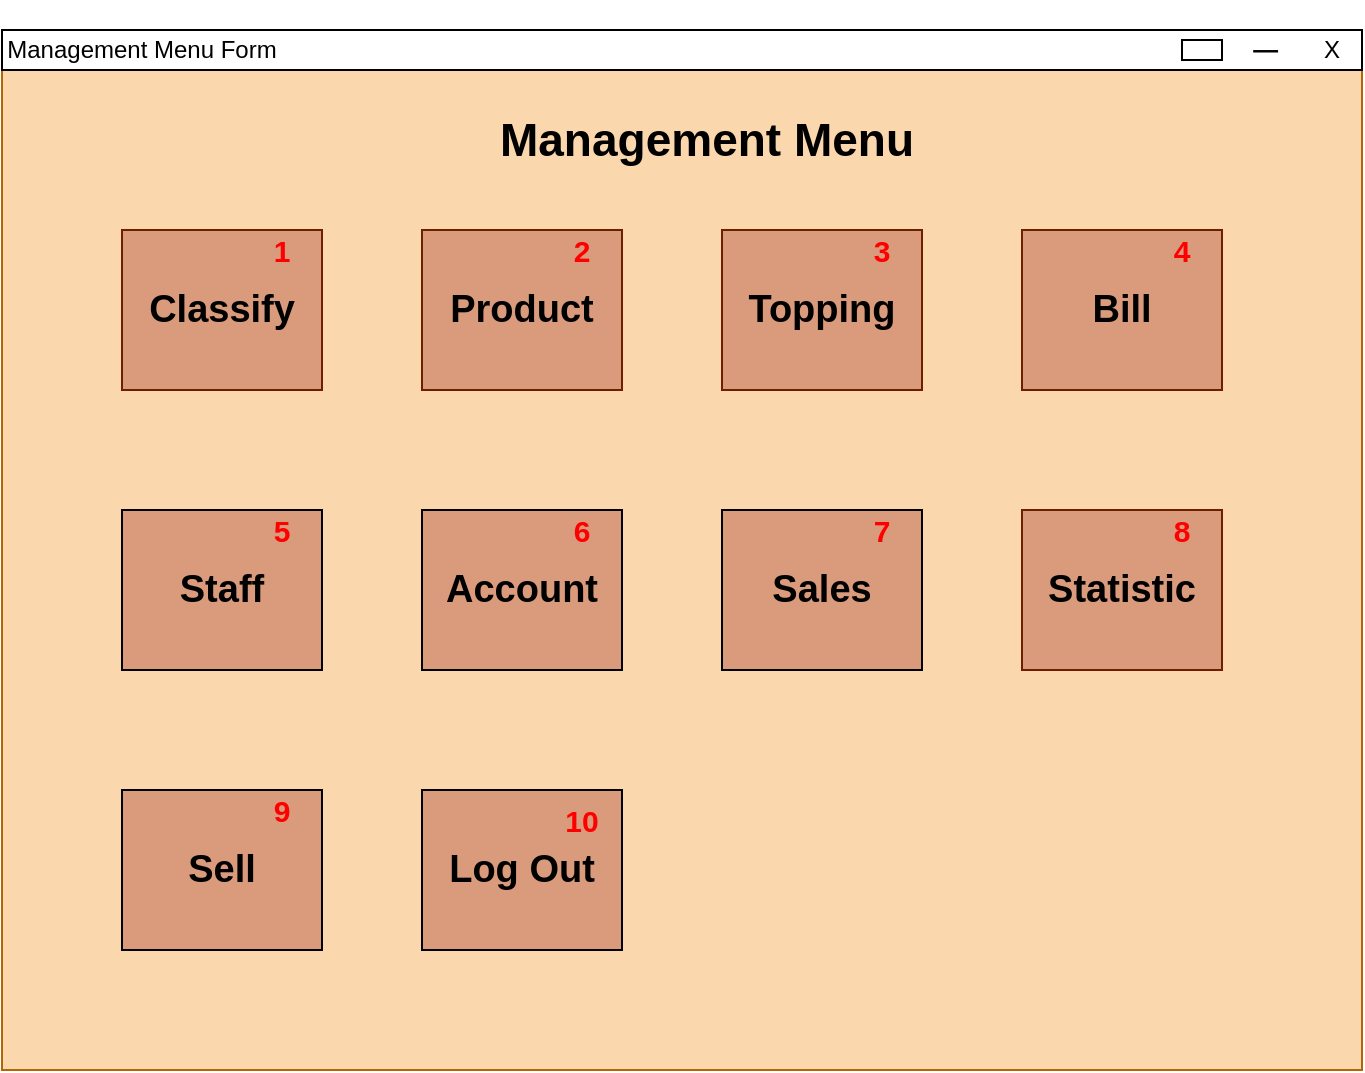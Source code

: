 <mxfile version="16.4.11" type="device"><diagram id="LgG2DfSRmJAW24Vnb_rf" name="Page-1"><mxGraphModel dx="1038" dy="641" grid="1" gridSize="10" guides="1" tooltips="1" connect="1" arrows="1" fold="1" page="1" pageScale="1" pageWidth="850" pageHeight="1100" math="0" shadow="0"><root><mxCell id="0"/><mxCell id="1" parent="0"/><mxCell id="U1MEJam03Ir8D-3Xokls-1" value="" style="rounded=0;whiteSpace=wrap;html=1;fillColor=#fad7ac;strokeColor=#b46504;" vertex="1" parent="1"><mxGeometry x="80" y="60" width="680" height="500" as="geometry"/></mxCell><mxCell id="U1MEJam03Ir8D-3Xokls-2" value="" style="rounded=0;whiteSpace=wrap;html=1;" vertex="1" parent="1"><mxGeometry x="80" y="40" width="680" height="20" as="geometry"/></mxCell><mxCell id="U1MEJam03Ir8D-3Xokls-3" value="" style="rounded=0;whiteSpace=wrap;html=1;" vertex="1" parent="1"><mxGeometry x="670" y="45" width="20" height="10" as="geometry"/></mxCell><mxCell id="U1MEJam03Ir8D-3Xokls-4" value="X" style="text;html=1;strokeColor=none;fillColor=none;align=center;verticalAlign=middle;whiteSpace=wrap;rounded=0;" vertex="1" parent="1"><mxGeometry x="730" y="40" width="30" height="20" as="geometry"/></mxCell><mxCell id="U1MEJam03Ir8D-3Xokls-5" value="&lt;p class=&quot;MsoListParagraph&quot; style=&quot;margin-left: 55.2pt ; text-align: justify ; line-height: 150%&quot;&gt;&lt;b&gt;&lt;span style=&quot;font-size: 13.0pt ; line-height: 150% ; font-family: &amp;#34;times new roman&amp;#34; , serif&quot;&gt;─&lt;/span&gt;&lt;/b&gt;&lt;/p&gt;" style="text;html=1;strokeColor=none;fillColor=none;align=center;verticalAlign=middle;whiteSpace=wrap;rounded=0;" vertex="1" parent="1"><mxGeometry x="660" y="40" width="30" height="20" as="geometry"/></mxCell><mxCell id="U1MEJam03Ir8D-3Xokls-6" value="Management Menu Form" style="text;html=1;strokeColor=none;fillColor=none;align=center;verticalAlign=middle;whiteSpace=wrap;rounded=0;" vertex="1" parent="1"><mxGeometry x="80" y="35" width="140" height="30" as="geometry"/></mxCell><mxCell id="U1MEJam03Ir8D-3Xokls-7" value="&lt;font size=&quot;1&quot;&gt;&lt;b style=&quot;font-size: 23px&quot;&gt;Management Menu&lt;/b&gt;&lt;/font&gt;" style="text;html=1;strokeColor=none;fillColor=none;align=center;verticalAlign=middle;whiteSpace=wrap;rounded=0;" vertex="1" parent="1"><mxGeometry x="325" y="80" width="215" height="30" as="geometry"/></mxCell><mxCell id="U1MEJam03Ir8D-3Xokls-9" value="" style="rounded=0;whiteSpace=wrap;html=1;fontSize=19;strokeColor=#6D1F00;fillColor=#DA9A7C;fontColor=#ffffff;" vertex="1" parent="1"><mxGeometry x="140" y="140" width="100" height="80" as="geometry"/></mxCell><mxCell id="U1MEJam03Ir8D-3Xokls-10" value="" style="rounded=0;whiteSpace=wrap;html=1;fontSize=19;strokeColor=#6D1F00;fillColor=#DA9A7C;fontColor=#ffffff;" vertex="1" parent="1"><mxGeometry x="290" y="140" width="100" height="80" as="geometry"/></mxCell><mxCell id="U1MEJam03Ir8D-3Xokls-11" value="" style="rounded=0;whiteSpace=wrap;html=1;fontSize=19;strokeColor=#6D1F00;fillColor=#DA9A7C;fontColor=#ffffff;" vertex="1" parent="1"><mxGeometry x="440" y="140" width="100" height="80" as="geometry"/></mxCell><mxCell id="U1MEJam03Ir8D-3Xokls-12" value="" style="rounded=0;whiteSpace=wrap;html=1;fontSize=19;strokeColor=#6D1F00;fillColor=#DA9A7C;fontColor=#ffffff;" vertex="1" parent="1"><mxGeometry x="590" y="140" width="100" height="80" as="geometry"/></mxCell><mxCell id="U1MEJam03Ir8D-3Xokls-13" value="" style="rounded=0;whiteSpace=wrap;html=1;fontSize=19;strokeColor=#6D1F00;fillColor=#DA9A7C;fontColor=#ffffff;" vertex="1" parent="1"><mxGeometry x="590" y="280" width="100" height="80" as="geometry"/></mxCell><mxCell id="U1MEJam03Ir8D-3Xokls-14" value="&lt;span style=&quot;color: rgba(0 , 0 , 0 , 0) ; font-family: monospace ; font-size: 0px&quot;&gt;%3CmxGraphModel%3E%3Croot%3E%3CmxCell%20id%3D%220%22%2F%3E%3CmxCell%20id%3D%221%22%20parent%3D%220%22%2F%3E%3CmxCell%20id%3D%222%22%20value%3D%22%22%20style%3D%22rounded%3D0%3BwhiteSpace%3Dwrap%3Bhtml%3D1%3BfontSize%3D19%3B%22%20vertex%3D%221%22%20parent%3D%221%22%3E%3CmxGeometry%20x%3D%22140%22%20y%3D%22140%22%20width%3D%22100%22%20height%3D%2280%22%20as%3D%22geometry%22%2F%3E%3C%2FmxCell%3E%3C%2Froot%3E%3C%2FmxGraphModel%3E&lt;/span&gt;" style="rounded=0;whiteSpace=wrap;html=1;fontSize=19;fillColor=#DA9A7C;" vertex="1" parent="1"><mxGeometry x="140" y="420" width="100" height="80" as="geometry"/></mxCell><mxCell id="U1MEJam03Ir8D-3Xokls-15" value="" style="rounded=0;whiteSpace=wrap;html=1;fontSize=19;fillColor=#DA9A7C;" vertex="1" parent="1"><mxGeometry x="440" y="280" width="100" height="80" as="geometry"/></mxCell><mxCell id="U1MEJam03Ir8D-3Xokls-16" value="" style="rounded=0;whiteSpace=wrap;html=1;fontSize=19;fillColor=#DA9A7C;" vertex="1" parent="1"><mxGeometry x="140" y="280" width="100" height="80" as="geometry"/></mxCell><mxCell id="U1MEJam03Ir8D-3Xokls-17" value="" style="rounded=0;whiteSpace=wrap;html=1;fontSize=19;fillColor=#DA9A7C;" vertex="1" parent="1"><mxGeometry x="290" y="280" width="100" height="80" as="geometry"/></mxCell><mxCell id="U1MEJam03Ir8D-3Xokls-18" value="" style="rounded=0;whiteSpace=wrap;html=1;fontSize=19;fillColor=#DA9A7C;" vertex="1" parent="1"><mxGeometry x="290" y="420" width="100" height="80" as="geometry"/></mxCell><mxCell id="U1MEJam03Ir8D-3Xokls-19" value="&lt;b&gt;Classify&lt;/b&gt;" style="text;html=1;strokeColor=none;fillColor=none;align=center;verticalAlign=middle;whiteSpace=wrap;rounded=0;fontSize=19;" vertex="1" parent="1"><mxGeometry x="160" y="165" width="60" height="30" as="geometry"/></mxCell><mxCell id="U1MEJam03Ir8D-3Xokls-22" value="&lt;b&gt;Product&lt;/b&gt;" style="text;html=1;strokeColor=none;fillColor=none;align=center;verticalAlign=middle;whiteSpace=wrap;rounded=0;fontSize=19;" vertex="1" parent="1"><mxGeometry x="310" y="165" width="60" height="30" as="geometry"/></mxCell><mxCell id="U1MEJam03Ir8D-3Xokls-23" value="&lt;b&gt;Topping&lt;/b&gt;" style="text;html=1;strokeColor=none;fillColor=none;align=center;verticalAlign=middle;whiteSpace=wrap;rounded=0;fontSize=19;" vertex="1" parent="1"><mxGeometry x="460" y="165" width="60" height="30" as="geometry"/></mxCell><mxCell id="U1MEJam03Ir8D-3Xokls-24" value="&lt;b&gt;Bill&lt;/b&gt;" style="text;html=1;strokeColor=none;fillColor=none;align=center;verticalAlign=middle;whiteSpace=wrap;rounded=0;fontSize=19;" vertex="1" parent="1"><mxGeometry x="610" y="165" width="60" height="30" as="geometry"/></mxCell><mxCell id="U1MEJam03Ir8D-3Xokls-25" value="&lt;b&gt;Staff&lt;/b&gt;" style="text;html=1;strokeColor=none;fillColor=none;align=center;verticalAlign=middle;whiteSpace=wrap;rounded=0;fontSize=19;" vertex="1" parent="1"><mxGeometry x="160" y="305" width="60" height="30" as="geometry"/></mxCell><mxCell id="U1MEJam03Ir8D-3Xokls-26" value="&lt;b&gt;Account&lt;/b&gt;" style="text;html=1;strokeColor=none;fillColor=none;align=center;verticalAlign=middle;whiteSpace=wrap;rounded=0;fontSize=19;" vertex="1" parent="1"><mxGeometry x="310" y="305" width="60" height="30" as="geometry"/></mxCell><mxCell id="U1MEJam03Ir8D-3Xokls-27" value="&lt;b&gt;Sales&lt;/b&gt;" style="text;html=1;strokeColor=none;fillColor=none;align=center;verticalAlign=middle;whiteSpace=wrap;rounded=0;fontSize=19;" vertex="1" parent="1"><mxGeometry x="460" y="305" width="60" height="30" as="geometry"/></mxCell><mxCell id="U1MEJam03Ir8D-3Xokls-28" value="&lt;b&gt;Statistic&lt;/b&gt;" style="text;html=1;strokeColor=none;fillColor=none;align=center;verticalAlign=middle;whiteSpace=wrap;rounded=0;fontSize=19;" vertex="1" parent="1"><mxGeometry x="610" y="305" width="60" height="30" as="geometry"/></mxCell><mxCell id="U1MEJam03Ir8D-3Xokls-29" value="&lt;b&gt;Sell&lt;/b&gt;" style="text;html=1;strokeColor=none;fillColor=none;align=center;verticalAlign=middle;whiteSpace=wrap;rounded=0;fontSize=19;" vertex="1" parent="1"><mxGeometry x="160" y="445" width="60" height="30" as="geometry"/></mxCell><mxCell id="U1MEJam03Ir8D-3Xokls-30" value="&lt;b&gt;Log Out&lt;/b&gt;" style="text;html=1;strokeColor=none;fillColor=none;align=center;verticalAlign=middle;whiteSpace=wrap;rounded=0;fontSize=19;" vertex="1" parent="1"><mxGeometry x="300" y="445" width="80" height="30" as="geometry"/></mxCell><mxCell id="U1MEJam03Ir8D-3Xokls-31" value="&lt;font style=&quot;font-size: 15px&quot; color=&quot;#ff0000&quot;&gt;&lt;b&gt;1&lt;/b&gt;&lt;/font&gt;" style="text;html=1;strokeColor=none;fillColor=none;align=center;verticalAlign=middle;whiteSpace=wrap;rounded=0;fontSize=19;" vertex="1" parent="1"><mxGeometry x="190" y="135" width="60" height="30" as="geometry"/></mxCell><mxCell id="U1MEJam03Ir8D-3Xokls-32" value="&lt;font style=&quot;font-size: 15px&quot; color=&quot;#ff0000&quot;&gt;&lt;b&gt;2&lt;/b&gt;&lt;/font&gt;" style="text;html=1;strokeColor=none;fillColor=none;align=center;verticalAlign=middle;whiteSpace=wrap;rounded=0;fontSize=19;" vertex="1" parent="1"><mxGeometry x="340" y="135" width="60" height="30" as="geometry"/></mxCell><mxCell id="U1MEJam03Ir8D-3Xokls-33" value="&lt;font style=&quot;font-size: 15px&quot; color=&quot;#ff0000&quot;&gt;&lt;b&gt;3&lt;/b&gt;&lt;/font&gt;" style="text;html=1;strokeColor=none;fillColor=none;align=center;verticalAlign=middle;whiteSpace=wrap;rounded=0;fontSize=19;" vertex="1" parent="1"><mxGeometry x="490" y="135" width="60" height="30" as="geometry"/></mxCell><mxCell id="U1MEJam03Ir8D-3Xokls-34" value="&lt;font style=&quot;font-size: 15px&quot; color=&quot;#ff0000&quot;&gt;&lt;b&gt;4&lt;/b&gt;&lt;/font&gt;" style="text;html=1;strokeColor=none;fillColor=none;align=center;verticalAlign=middle;whiteSpace=wrap;rounded=0;fontSize=19;" vertex="1" parent="1"><mxGeometry x="640" y="135" width="60" height="30" as="geometry"/></mxCell><mxCell id="U1MEJam03Ir8D-3Xokls-35" value="&lt;font style=&quot;font-size: 15px&quot; color=&quot;#ff0000&quot;&gt;&lt;b&gt;5&lt;/b&gt;&lt;/font&gt;" style="text;html=1;strokeColor=none;fillColor=none;align=center;verticalAlign=middle;whiteSpace=wrap;rounded=0;fontSize=19;" vertex="1" parent="1"><mxGeometry x="190" y="275" width="60" height="30" as="geometry"/></mxCell><mxCell id="U1MEJam03Ir8D-3Xokls-36" value="&lt;font style=&quot;font-size: 15px&quot; color=&quot;#ff0000&quot;&gt;&lt;b&gt;6&lt;/b&gt;&lt;/font&gt;" style="text;html=1;strokeColor=none;fillColor=none;align=center;verticalAlign=middle;whiteSpace=wrap;rounded=0;fontSize=19;" vertex="1" parent="1"><mxGeometry x="340" y="275" width="60" height="30" as="geometry"/></mxCell><mxCell id="U1MEJam03Ir8D-3Xokls-37" value="&lt;font style=&quot;font-size: 15px&quot; color=&quot;#ff0000&quot;&gt;&lt;b&gt;7&lt;/b&gt;&lt;/font&gt;" style="text;html=1;strokeColor=none;fillColor=none;align=center;verticalAlign=middle;whiteSpace=wrap;rounded=0;fontSize=19;" vertex="1" parent="1"><mxGeometry x="490" y="275" width="60" height="30" as="geometry"/></mxCell><mxCell id="U1MEJam03Ir8D-3Xokls-38" value="&lt;font style=&quot;font-size: 15px&quot; color=&quot;#ff0000&quot;&gt;&lt;b&gt;8&lt;/b&gt;&lt;/font&gt;" style="text;html=1;strokeColor=none;fillColor=none;align=center;verticalAlign=middle;whiteSpace=wrap;rounded=0;fontSize=19;" vertex="1" parent="1"><mxGeometry x="640" y="275" width="60" height="30" as="geometry"/></mxCell><mxCell id="U1MEJam03Ir8D-3Xokls-39" value="&lt;span style=&quot;font-size: 15px&quot;&gt;&lt;b&gt;&lt;font color=&quot;#ff0000&quot;&gt;9&lt;/font&gt;&lt;/b&gt;&lt;/span&gt;" style="text;html=1;strokeColor=none;fillColor=none;align=center;verticalAlign=middle;whiteSpace=wrap;rounded=0;fontSize=19;" vertex="1" parent="1"><mxGeometry x="190" y="415" width="60" height="30" as="geometry"/></mxCell><mxCell id="U1MEJam03Ir8D-3Xokls-40" value="&lt;font style=&quot;font-size: 15px&quot; color=&quot;#ff0000&quot;&gt;&lt;b&gt;10&lt;/b&gt;&lt;/font&gt;" style="text;html=1;strokeColor=none;fillColor=none;align=center;verticalAlign=middle;whiteSpace=wrap;rounded=0;fontSize=19;" vertex="1" parent="1"><mxGeometry x="340" y="420" width="60" height="30" as="geometry"/></mxCell></root></mxGraphModel></diagram></mxfile>